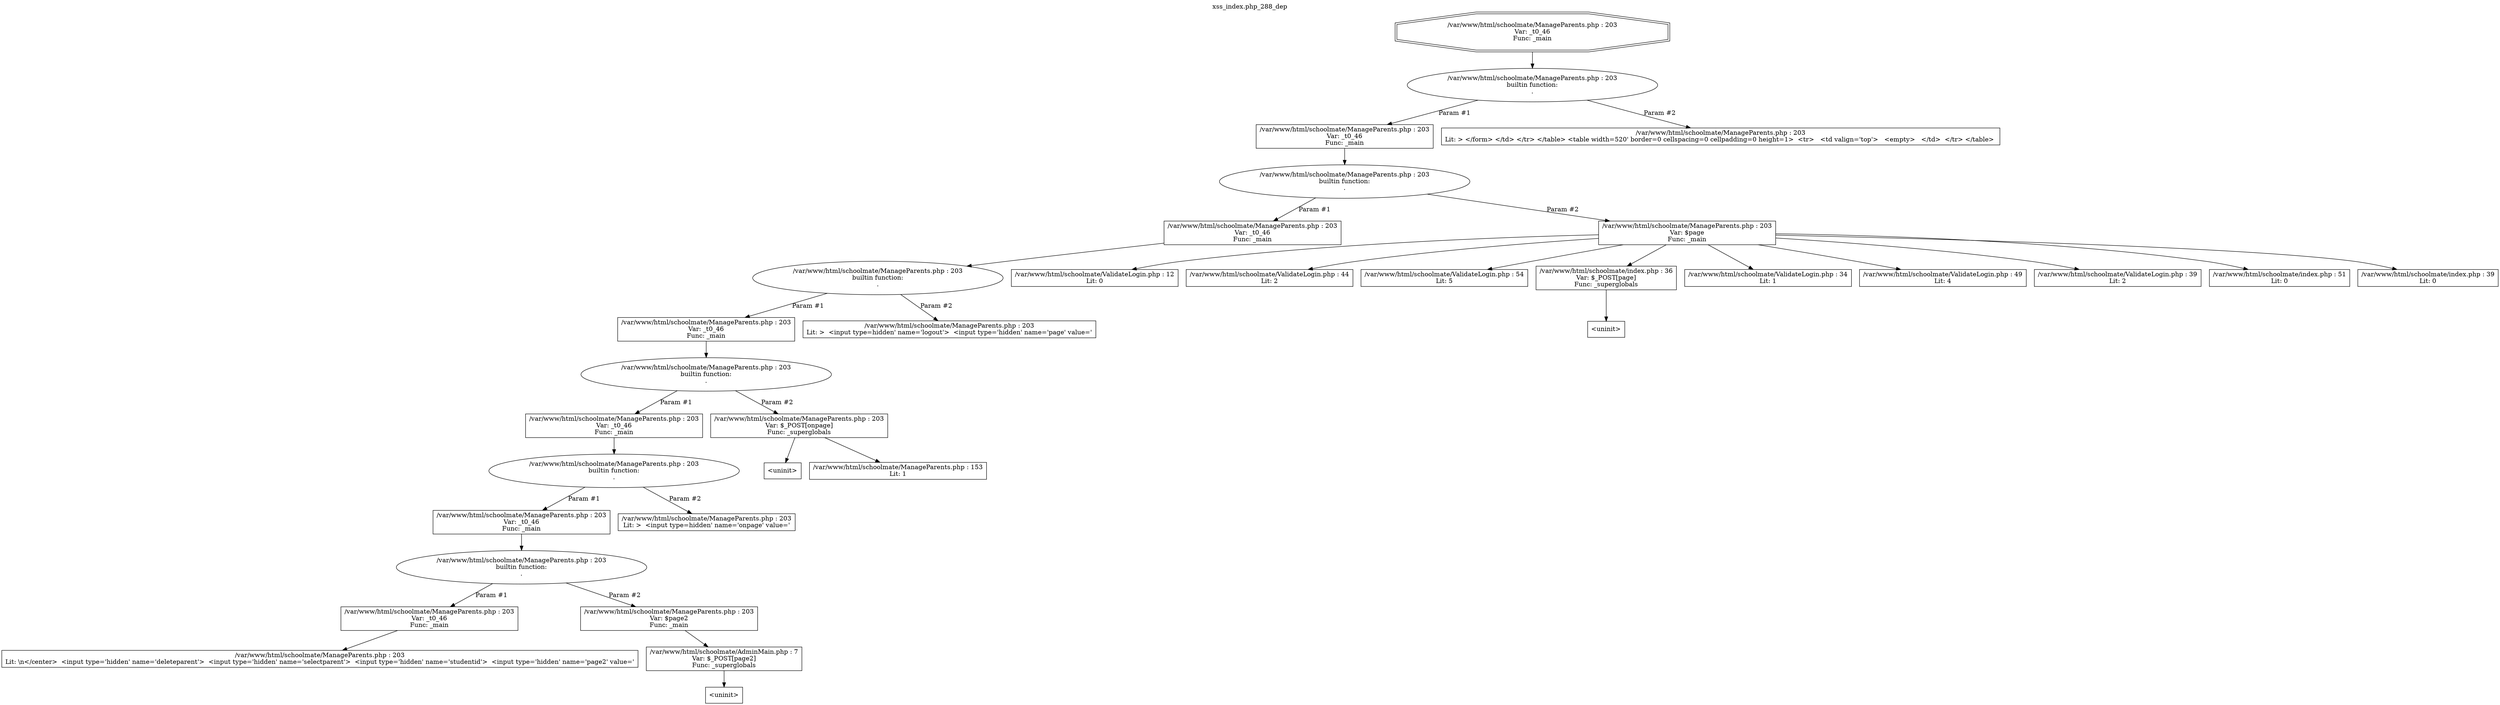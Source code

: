 digraph cfg {
  label="xss_index.php_288_dep";
  labelloc=t;
  n1 [shape=doubleoctagon, label="/var/www/html/schoolmate/ManageParents.php : 203\nVar: _t0_46\nFunc: _main\n"];
  n2 [shape=ellipse, label="/var/www/html/schoolmate/ManageParents.php : 203\nbuiltin function:\n.\n"];
  n3 [shape=box, label="/var/www/html/schoolmate/ManageParents.php : 203\nVar: _t0_46\nFunc: _main\n"];
  n4 [shape=ellipse, label="/var/www/html/schoolmate/ManageParents.php : 203\nbuiltin function:\n.\n"];
  n5 [shape=box, label="/var/www/html/schoolmate/ManageParents.php : 203\nVar: _t0_46\nFunc: _main\n"];
  n6 [shape=ellipse, label="/var/www/html/schoolmate/ManageParents.php : 203\nbuiltin function:\n.\n"];
  n7 [shape=box, label="/var/www/html/schoolmate/ManageParents.php : 203\nVar: _t0_46\nFunc: _main\n"];
  n8 [shape=ellipse, label="/var/www/html/schoolmate/ManageParents.php : 203\nbuiltin function:\n.\n"];
  n9 [shape=box, label="/var/www/html/schoolmate/ManageParents.php : 203\nVar: _t0_46\nFunc: _main\n"];
  n10 [shape=ellipse, label="/var/www/html/schoolmate/ManageParents.php : 203\nbuiltin function:\n.\n"];
  n11 [shape=box, label="/var/www/html/schoolmate/ManageParents.php : 203\nVar: _t0_46\nFunc: _main\n"];
  n12 [shape=ellipse, label="/var/www/html/schoolmate/ManageParents.php : 203\nbuiltin function:\n.\n"];
  n13 [shape=box, label="/var/www/html/schoolmate/ManageParents.php : 203\nVar: _t0_46\nFunc: _main\n"];
  n14 [shape=box, label="/var/www/html/schoolmate/ManageParents.php : 203\nLit: \\n</center>  <input type='hidden' name='deleteparent'>  <input type='hidden' name='selectparent'>  <input type='hidden' name='studentid'>  <input type='hidden' name='page2' value='\n"];
  n15 [shape=box, label="/var/www/html/schoolmate/ManageParents.php : 203\nVar: $page2\nFunc: _main\n"];
  n16 [shape=box, label="/var/www/html/schoolmate/AdminMain.php : 7\nVar: $_POST[page2]\nFunc: _superglobals\n"];
  n17 [shape=box, label="<uninit>"];
  n18 [shape=box, label="/var/www/html/schoolmate/ManageParents.php : 203\nLit: >  <input type=hidden' name='onpage' value='\n"];
  n19 [shape=box, label="/var/www/html/schoolmate/ManageParents.php : 203\nVar: $_POST[onpage]\nFunc: _superglobals\n"];
  n20 [shape=box, label="<uninit>"];
  n21 [shape=box, label="/var/www/html/schoolmate/ManageParents.php : 153\nLit: 1\n"];
  n22 [shape=box, label="/var/www/html/schoolmate/ManageParents.php : 203\nLit: >  <input type=hidden' name='logout'>  <input type='hidden' name='page' value='\n"];
  n23 [shape=box, label="/var/www/html/schoolmate/ManageParents.php : 203\nVar: $page\nFunc: _main\n"];
  n24 [shape=box, label="/var/www/html/schoolmate/ValidateLogin.php : 12\nLit: 0\n"];
  n25 [shape=box, label="/var/www/html/schoolmate/ValidateLogin.php : 44\nLit: 2\n"];
  n26 [shape=box, label="/var/www/html/schoolmate/ValidateLogin.php : 54\nLit: 5\n"];
  n27 [shape=box, label="/var/www/html/schoolmate/index.php : 36\nVar: $_POST[page]\nFunc: _superglobals\n"];
  n28 [shape=box, label="<uninit>"];
  n29 [shape=box, label="/var/www/html/schoolmate/ValidateLogin.php : 34\nLit: 1\n"];
  n30 [shape=box, label="/var/www/html/schoolmate/ValidateLogin.php : 49\nLit: 4\n"];
  n31 [shape=box, label="/var/www/html/schoolmate/ValidateLogin.php : 39\nLit: 2\n"];
  n32 [shape=box, label="/var/www/html/schoolmate/index.php : 51\nLit: 0\n"];
  n33 [shape=box, label="/var/www/html/schoolmate/index.php : 39\nLit: 0\n"];
  n34 [shape=box, label="/var/www/html/schoolmate/ManageParents.php : 203\nLit: > </form> </td> </tr> </table> <table width=520' border=0 cellspacing=0 cellpadding=0 height=1>  <tr>   <td valign='top'>   <empty>   </td>  </tr> </table> \n"];
  n1 -> n2;
  n3 -> n4;
  n5 -> n6;
  n7 -> n8;
  n9 -> n10;
  n11 -> n12;
  n13 -> n14;
  n12 -> n13[label="Param #1"];
  n12 -> n15[label="Param #2"];
  n16 -> n17;
  n15 -> n16;
  n10 -> n11[label="Param #1"];
  n10 -> n18[label="Param #2"];
  n8 -> n9[label="Param #1"];
  n8 -> n19[label="Param #2"];
  n19 -> n20;
  n19 -> n21;
  n6 -> n7[label="Param #1"];
  n6 -> n22[label="Param #2"];
  n4 -> n5[label="Param #1"];
  n4 -> n23[label="Param #2"];
  n23 -> n24;
  n23 -> n25;
  n23 -> n26;
  n23 -> n27;
  n23 -> n29;
  n23 -> n30;
  n23 -> n31;
  n23 -> n32;
  n23 -> n33;
  n27 -> n28;
  n2 -> n3[label="Param #1"];
  n2 -> n34[label="Param #2"];
}
